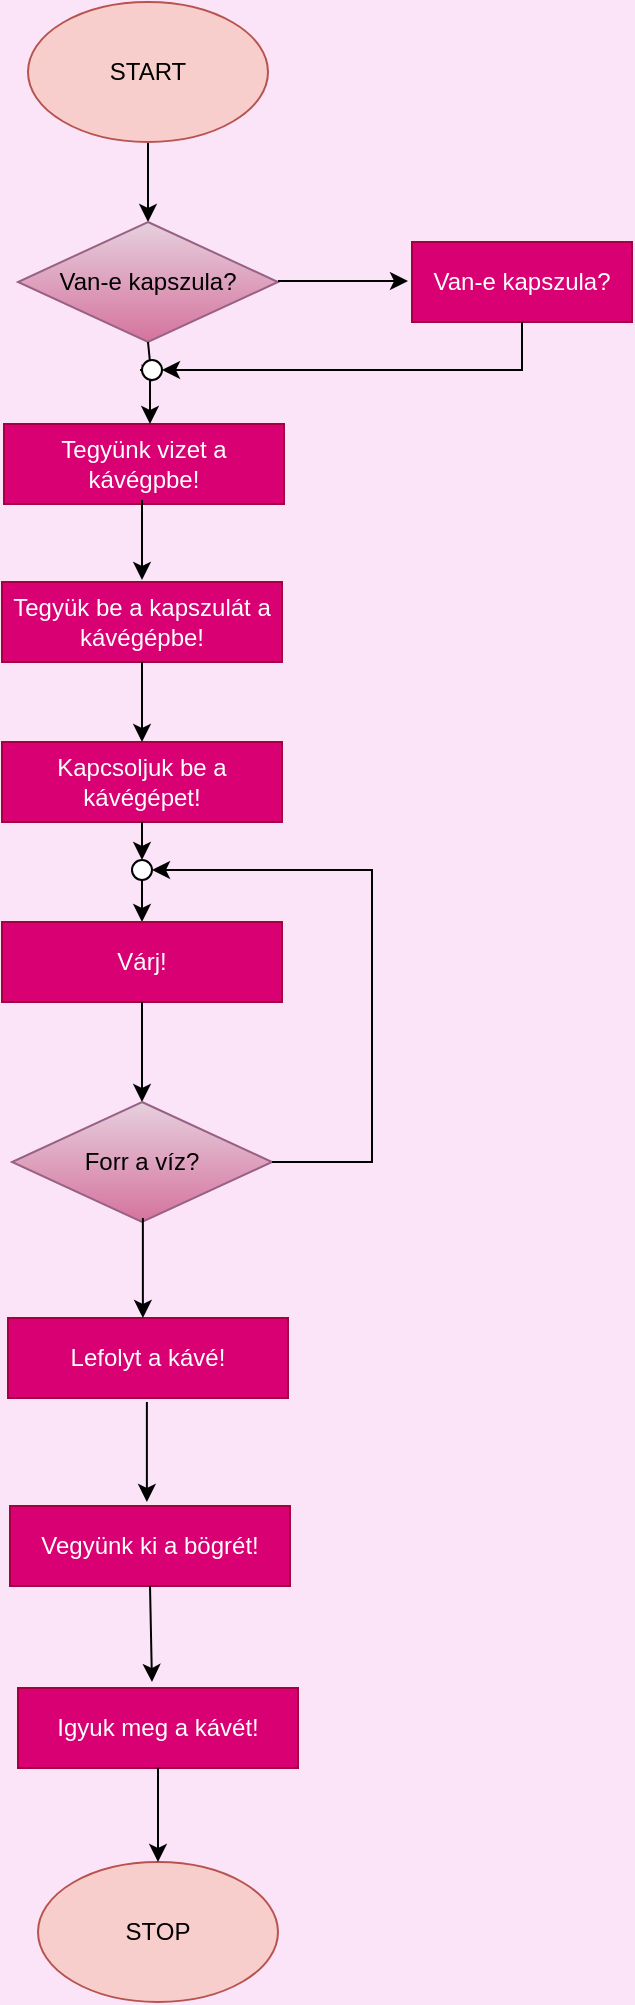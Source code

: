 <mxfile version="24.2.5" type="device">
  <diagram id="C5RBs43oDa-KdzZeNtuy" name="Page-1">
    <mxGraphModel dx="2100" dy="1242" grid="1" gridSize="10" guides="1" tooltips="1" connect="1" arrows="1" fold="1" page="1" pageScale="1" pageWidth="827" pageHeight="1169" background="#fbe4f8" math="0" shadow="0">
      <root>
        <mxCell id="WIyWlLk6GJQsqaUBKTNV-0" />
        <mxCell id="WIyWlLk6GJQsqaUBKTNV-1" parent="WIyWlLk6GJQsqaUBKTNV-0" />
        <mxCell id="6EwqOUl9h-K7hUrrgeM3-1" value="STOP" style="ellipse;whiteSpace=wrap;html=1;fillColor=#f8cecc;strokeColor=#b85450;" parent="WIyWlLk6GJQsqaUBKTNV-1" vertex="1">
          <mxGeometry x="343" y="950" width="120" height="70" as="geometry" />
        </mxCell>
        <mxCell id="6EwqOUl9h-K7hUrrgeM3-19" style="edgeStyle=orthogonalEdgeStyle;rounded=0;orthogonalLoop=1;jettySize=auto;html=1;exitX=0.5;exitY=1;exitDx=0;exitDy=0;" parent="WIyWlLk6GJQsqaUBKTNV-1" source="6EwqOUl9h-K7hUrrgeM3-2" edge="1">
          <mxGeometry relative="1" as="geometry">
            <mxPoint x="398" y="130" as="targetPoint" />
          </mxGeometry>
        </mxCell>
        <mxCell id="6EwqOUl9h-K7hUrrgeM3-2" value="START" style="ellipse;whiteSpace=wrap;html=1;fillColor=#f8cecc;strokeColor=#b85450;" parent="WIyWlLk6GJQsqaUBKTNV-1" vertex="1">
          <mxGeometry x="338" y="20" width="120" height="70" as="geometry" />
        </mxCell>
        <mxCell id="6EwqOUl9h-K7hUrrgeM3-3" value="Van-e kapszula?" style="rhombus;whiteSpace=wrap;html=1;fillColor=#e6d0de;gradientColor=#d5739d;strokeColor=#996185;" parent="WIyWlLk6GJQsqaUBKTNV-1" vertex="1">
          <mxGeometry x="333" y="130" width="130" height="60" as="geometry" />
        </mxCell>
        <mxCell id="6EwqOUl9h-K7hUrrgeM3-8" value="Tegyünk vizet a kávégpbe!" style="rounded=0;whiteSpace=wrap;html=1;fillColor=#d80073;fontColor=#ffffff;strokeColor=#A50040;" parent="WIyWlLk6GJQsqaUBKTNV-1" vertex="1">
          <mxGeometry x="326" y="231" width="140" height="40" as="geometry" />
        </mxCell>
        <mxCell id="6EwqOUl9h-K7hUrrgeM3-9" value="Tegyük be a kapszulát a kávégépbe!" style="rounded=0;whiteSpace=wrap;html=1;fillColor=#d80073;fontColor=#ffffff;strokeColor=#A50040;" parent="WIyWlLk6GJQsqaUBKTNV-1" vertex="1">
          <mxGeometry x="325" y="310" width="140" height="40" as="geometry" />
        </mxCell>
        <mxCell id="6EwqOUl9h-K7hUrrgeM3-10" value="Kapcsoljuk be a kávégépet!" style="rounded=0;whiteSpace=wrap;html=1;fillColor=#d80073;fontColor=#ffffff;strokeColor=#A50040;" parent="WIyWlLk6GJQsqaUBKTNV-1" vertex="1">
          <mxGeometry x="325" y="390" width="140" height="40" as="geometry" />
        </mxCell>
        <mxCell id="6EwqOUl9h-K7hUrrgeM3-13" value="Van-e kapszula?" style="rounded=0;whiteSpace=wrap;html=1;fillColor=#d80073;fontColor=#ffffff;strokeColor=#A50040;" parent="WIyWlLk6GJQsqaUBKTNV-1" vertex="1">
          <mxGeometry x="530" y="140" width="110" height="40" as="geometry" />
        </mxCell>
        <mxCell id="6EwqOUl9h-K7hUrrgeM3-23" value="" style="endArrow=classic;html=1;rounded=0;exitX=0.5;exitY=1;exitDx=0;exitDy=0;" parent="WIyWlLk6GJQsqaUBKTNV-1" source="6EwqOUl9h-K7hUrrgeM3-3" edge="1">
          <mxGeometry width="50" height="50" relative="1" as="geometry">
            <mxPoint x="390" y="350" as="sourcePoint" />
            <mxPoint x="400" y="210" as="targetPoint" />
          </mxGeometry>
        </mxCell>
        <mxCell id="6EwqOUl9h-K7hUrrgeM3-24" value="" style="endArrow=classic;html=1;rounded=0;" parent="WIyWlLk6GJQsqaUBKTNV-1" edge="1">
          <mxGeometry width="50" height="50" relative="1" as="geometry">
            <mxPoint x="395" y="269" as="sourcePoint" />
            <mxPoint x="395" y="309" as="targetPoint" />
          </mxGeometry>
        </mxCell>
        <mxCell id="6EwqOUl9h-K7hUrrgeM3-25" value="" style="endArrow=classic;html=1;rounded=0;exitX=0.5;exitY=1;exitDx=0;exitDy=0;entryX=0.5;entryY=0;entryDx=0;entryDy=0;" parent="WIyWlLk6GJQsqaUBKTNV-1" source="6EwqOUl9h-K7hUrrgeM3-9" target="6EwqOUl9h-K7hUrrgeM3-10" edge="1">
          <mxGeometry width="50" height="50" relative="1" as="geometry">
            <mxPoint x="350" y="350" as="sourcePoint" />
            <mxPoint x="403" y="370" as="targetPoint" />
          </mxGeometry>
        </mxCell>
        <mxCell id="1it2FXMllTdqUd8bmaAg-0" style="edgeStyle=orthogonalEdgeStyle;rounded=0;orthogonalLoop=1;jettySize=auto;html=1;exitX=0;exitY=0.5;exitDx=0;exitDy=0;entryX=0.5;entryY=0;entryDx=0;entryDy=0;" edge="1" parent="WIyWlLk6GJQsqaUBKTNV-1">
          <mxGeometry relative="1" as="geometry">
            <mxPoint x="394" y="204" as="sourcePoint" />
            <mxPoint x="399" y="231" as="targetPoint" />
          </mxGeometry>
        </mxCell>
        <mxCell id="6EwqOUl9h-K7hUrrgeM3-27" value="" style="ellipse;whiteSpace=wrap;html=1;aspect=fixed;" parent="WIyWlLk6GJQsqaUBKTNV-1" vertex="1">
          <mxGeometry x="395" y="199" width="10" height="10" as="geometry" />
        </mxCell>
        <mxCell id="6EwqOUl9h-K7hUrrgeM3-36" value="" style="endArrow=classic;html=1;rounded=0;" parent="WIyWlLk6GJQsqaUBKTNV-1" edge="1">
          <mxGeometry width="50" height="50" relative="1" as="geometry">
            <mxPoint x="463" y="159.5" as="sourcePoint" />
            <mxPoint x="528" y="159.5" as="targetPoint" />
            <Array as="points">
              <mxPoint x="528" y="159.5" />
            </Array>
          </mxGeometry>
        </mxCell>
        <mxCell id="6EwqOUl9h-K7hUrrgeM3-37" value="" style="endArrow=classic;html=1;rounded=0;exitX=0.5;exitY=1;exitDx=0;exitDy=0;entryX=1;entryY=0.5;entryDx=0;entryDy=0;" parent="WIyWlLk6GJQsqaUBKTNV-1" source="6EwqOUl9h-K7hUrrgeM3-13" target="6EwqOUl9h-K7hUrrgeM3-27" edge="1">
          <mxGeometry width="50" height="50" relative="1" as="geometry">
            <mxPoint x="590" y="271" as="sourcePoint" />
            <mxPoint x="410" y="210" as="targetPoint" />
            <Array as="points">
              <mxPoint x="585" y="204" />
            </Array>
          </mxGeometry>
        </mxCell>
        <mxCell id="1it2FXMllTdqUd8bmaAg-2" value="" style="endArrow=classic;html=1;rounded=0;exitX=0.5;exitY=1;exitDx=0;exitDy=0;" edge="1" parent="WIyWlLk6GJQsqaUBKTNV-1" source="1it2FXMllTdqUd8bmaAg-3">
          <mxGeometry width="50" height="50" relative="1" as="geometry">
            <mxPoint x="395" y="550" as="sourcePoint" />
            <mxPoint x="395" y="480" as="targetPoint" />
          </mxGeometry>
        </mxCell>
        <mxCell id="1it2FXMllTdqUd8bmaAg-4" value="" style="endArrow=classic;html=1;rounded=0;exitX=0.5;exitY=1;exitDx=0;exitDy=0;" edge="1" parent="WIyWlLk6GJQsqaUBKTNV-1" source="6EwqOUl9h-K7hUrrgeM3-10" target="1it2FXMllTdqUd8bmaAg-3">
          <mxGeometry width="50" height="50" relative="1" as="geometry">
            <mxPoint x="395" y="430" as="sourcePoint" />
            <mxPoint x="395" y="480" as="targetPoint" />
          </mxGeometry>
        </mxCell>
        <mxCell id="1it2FXMllTdqUd8bmaAg-3" value="" style="ellipse;whiteSpace=wrap;html=1;aspect=fixed;" vertex="1" parent="WIyWlLk6GJQsqaUBKTNV-1">
          <mxGeometry x="390" y="449" width="10" height="10" as="geometry" />
        </mxCell>
        <mxCell id="1it2FXMllTdqUd8bmaAg-6" value="Várj!" style="rounded=0;whiteSpace=wrap;html=1;fillColor=#d80073;fontColor=#ffffff;strokeColor=#A50040;" vertex="1" parent="WIyWlLk6GJQsqaUBKTNV-1">
          <mxGeometry x="325" y="480" width="140" height="40" as="geometry" />
        </mxCell>
        <mxCell id="1it2FXMllTdqUd8bmaAg-9" value="" style="endArrow=classic;html=1;rounded=0;exitX=0.5;exitY=1;exitDx=0;exitDy=0;" edge="1" parent="WIyWlLk6GJQsqaUBKTNV-1" source="1it2FXMllTdqUd8bmaAg-6">
          <mxGeometry width="50" height="50" relative="1" as="geometry">
            <mxPoint x="400" y="530" as="sourcePoint" />
            <mxPoint x="395" y="570" as="targetPoint" />
          </mxGeometry>
        </mxCell>
        <mxCell id="1it2FXMllTdqUd8bmaAg-10" value="Forr a víz?" style="rhombus;whiteSpace=wrap;html=1;fillColor=#e6d0de;gradientColor=#d5739d;strokeColor=#996185;" vertex="1" parent="WIyWlLk6GJQsqaUBKTNV-1">
          <mxGeometry x="330" y="570" width="130" height="60" as="geometry" />
        </mxCell>
        <mxCell id="1it2FXMllTdqUd8bmaAg-11" value="" style="endArrow=classic;html=1;rounded=0;exitX=1;exitY=0.5;exitDx=0;exitDy=0;" edge="1" parent="WIyWlLk6GJQsqaUBKTNV-1" source="1it2FXMllTdqUd8bmaAg-10">
          <mxGeometry width="50" height="50" relative="1" as="geometry">
            <mxPoint x="450" y="594" as="sourcePoint" />
            <mxPoint x="400" y="454" as="targetPoint" />
            <Array as="points">
              <mxPoint x="510" y="600" />
              <mxPoint x="510" y="454" />
            </Array>
          </mxGeometry>
        </mxCell>
        <mxCell id="1it2FXMllTdqUd8bmaAg-13" value="Lefolyt a kávé!" style="rounded=0;whiteSpace=wrap;html=1;fillColor=#d80073;fontColor=#ffffff;strokeColor=#A50040;" vertex="1" parent="WIyWlLk6GJQsqaUBKTNV-1">
          <mxGeometry x="328" y="678" width="140" height="40" as="geometry" />
        </mxCell>
        <mxCell id="1it2FXMllTdqUd8bmaAg-14" value="" style="endArrow=classic;html=1;rounded=0;exitX=0.5;exitY=1;exitDx=0;exitDy=0;" edge="1" parent="WIyWlLk6GJQsqaUBKTNV-1">
          <mxGeometry width="50" height="50" relative="1" as="geometry">
            <mxPoint x="395.44" y="628" as="sourcePoint" />
            <mxPoint x="395.44" y="678" as="targetPoint" />
          </mxGeometry>
        </mxCell>
        <mxCell id="1it2FXMllTdqUd8bmaAg-15" value="Vegyünk ki a bögrét!" style="rounded=0;whiteSpace=wrap;html=1;fillColor=#d80073;fontColor=#ffffff;strokeColor=#A50040;" vertex="1" parent="WIyWlLk6GJQsqaUBKTNV-1">
          <mxGeometry x="329" y="772" width="140" height="40" as="geometry" />
        </mxCell>
        <mxCell id="1it2FXMllTdqUd8bmaAg-16" value="" style="endArrow=classic;html=1;rounded=0;exitX=0.5;exitY=1;exitDx=0;exitDy=0;" edge="1" parent="WIyWlLk6GJQsqaUBKTNV-1">
          <mxGeometry width="50" height="50" relative="1" as="geometry">
            <mxPoint x="397.44" y="720" as="sourcePoint" />
            <mxPoint x="397.44" y="770" as="targetPoint" />
          </mxGeometry>
        </mxCell>
        <mxCell id="1it2FXMllTdqUd8bmaAg-17" value="Igyuk meg a kávét!" style="rounded=0;whiteSpace=wrap;html=1;fillColor=#d80073;fontColor=#ffffff;strokeColor=#A50040;" vertex="1" parent="WIyWlLk6GJQsqaUBKTNV-1">
          <mxGeometry x="333" y="863" width="140" height="40" as="geometry" />
        </mxCell>
        <mxCell id="1it2FXMllTdqUd8bmaAg-20" value="" style="endArrow=classic;html=1;rounded=0;entryX=0.5;entryY=0;entryDx=0;entryDy=0;exitX=0.5;exitY=1;exitDx=0;exitDy=0;" edge="1" parent="WIyWlLk6GJQsqaUBKTNV-1" source="1it2FXMllTdqUd8bmaAg-15">
          <mxGeometry width="50" height="50" relative="1" as="geometry">
            <mxPoint x="410" y="810" as="sourcePoint" />
            <mxPoint x="400" y="860" as="targetPoint" />
          </mxGeometry>
        </mxCell>
        <mxCell id="1it2FXMllTdqUd8bmaAg-21" value="" style="endArrow=classic;html=1;rounded=0;entryX=0.5;entryY=0;entryDx=0;entryDy=0;exitX=0.5;exitY=1;exitDx=0;exitDy=0;" edge="1" parent="WIyWlLk6GJQsqaUBKTNV-1" source="1it2FXMllTdqUd8bmaAg-17" target="6EwqOUl9h-K7hUrrgeM3-1">
          <mxGeometry width="50" height="50" relative="1" as="geometry">
            <mxPoint x="360" y="700" as="sourcePoint" />
            <mxPoint x="410" y="650" as="targetPoint" />
          </mxGeometry>
        </mxCell>
      </root>
    </mxGraphModel>
  </diagram>
</mxfile>
